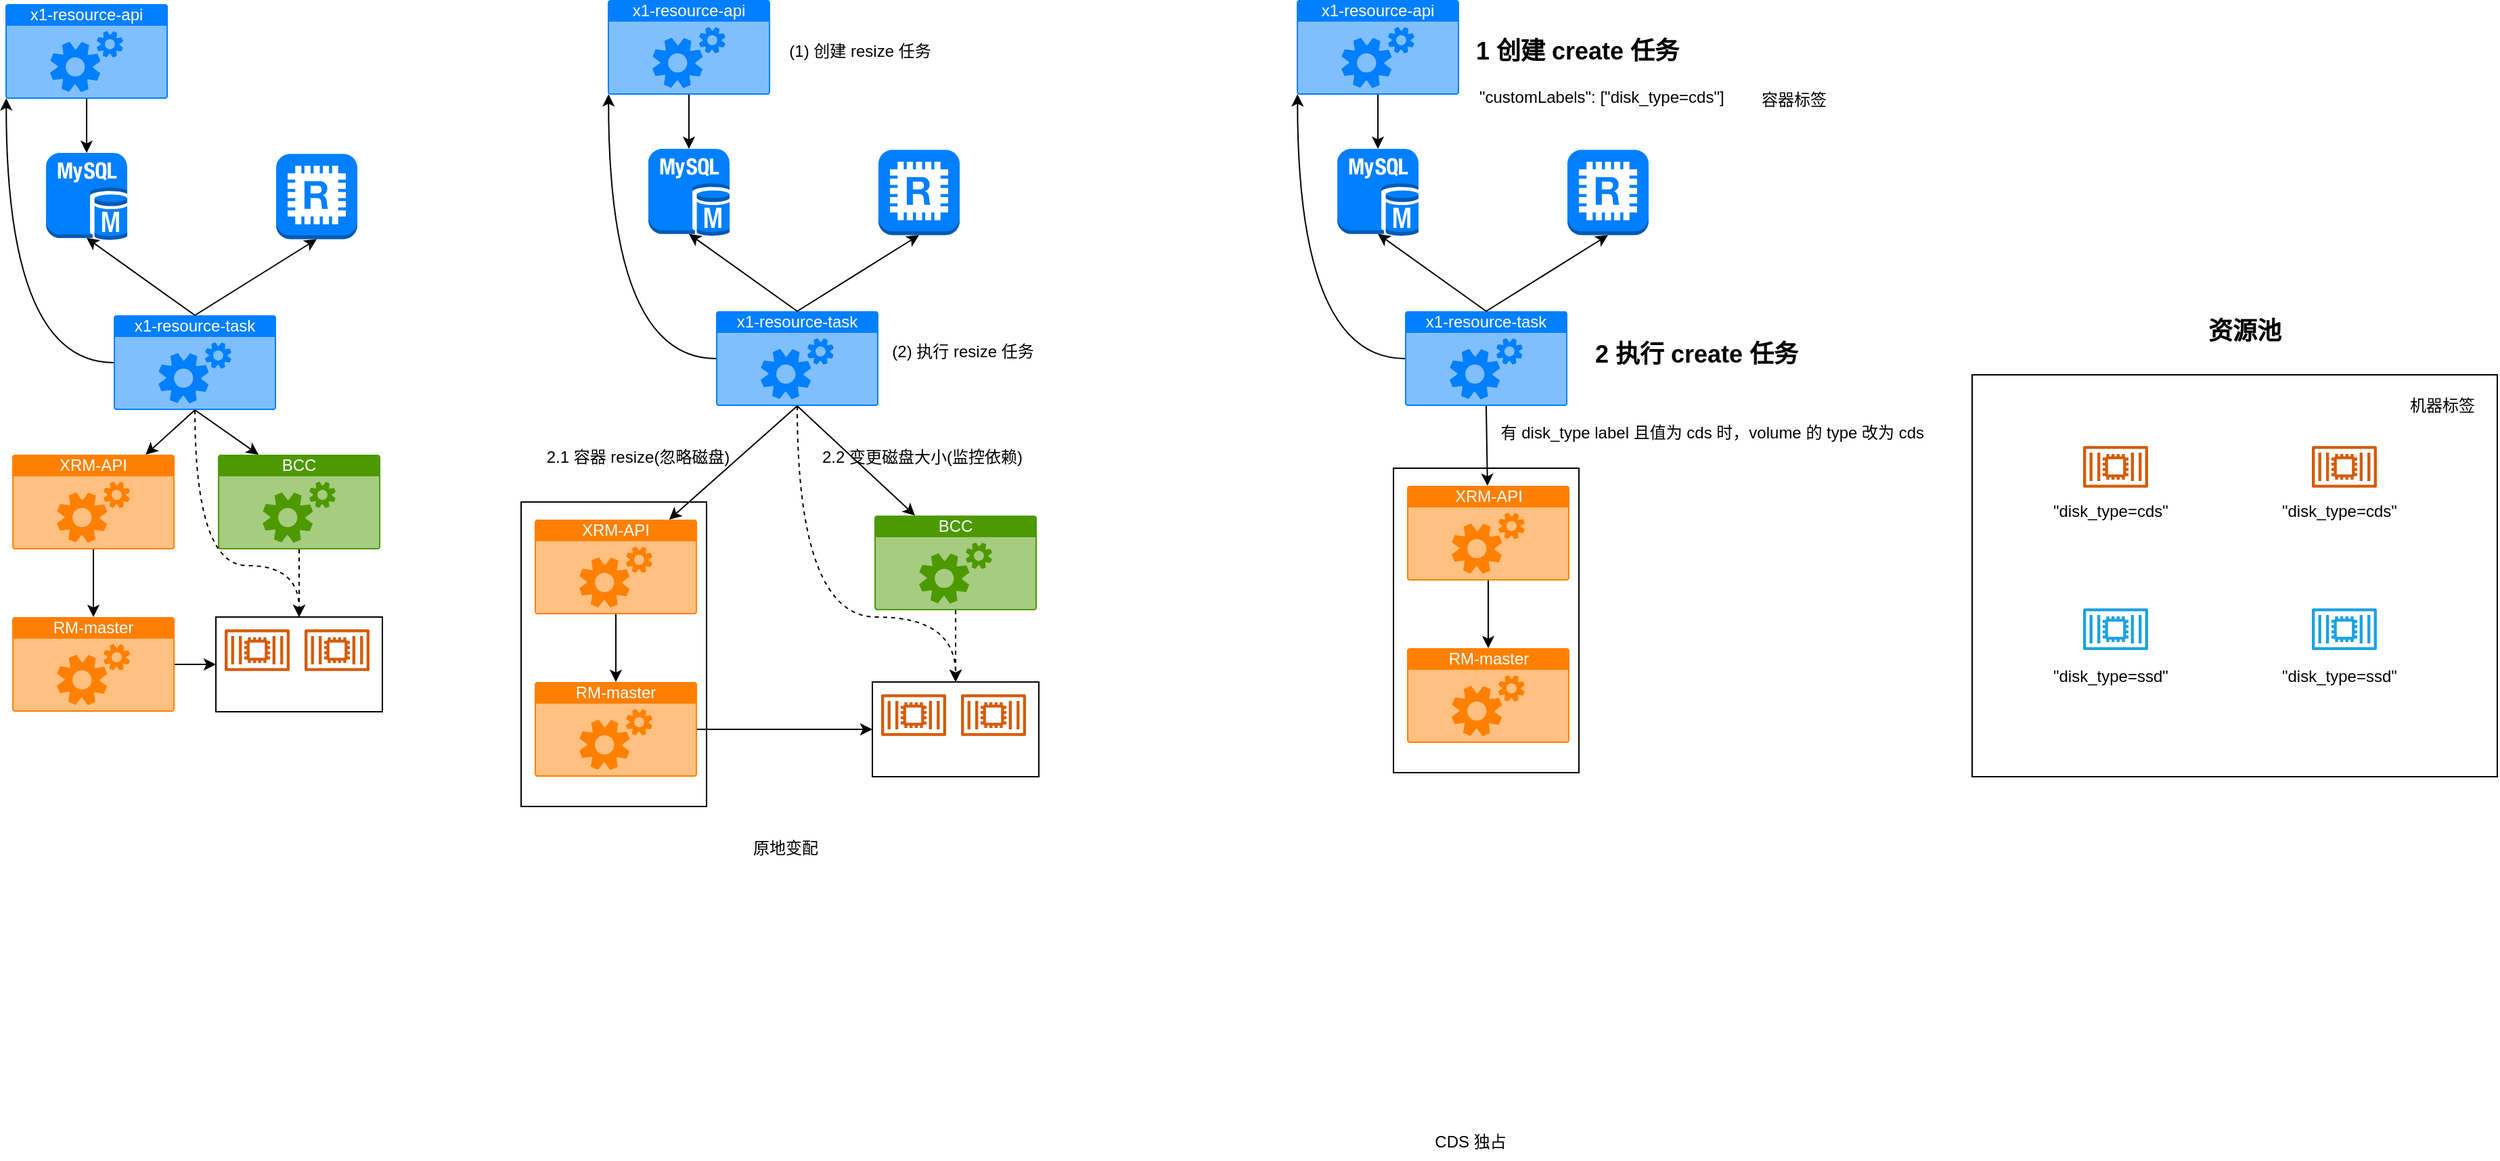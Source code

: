 <mxfile version="24.0.2" type="github">
  <diagram name="第 1 页" id="gj32vrXIPUyhAnWzizEP">
    <mxGraphModel dx="1314" dy="801" grid="0" gridSize="10" guides="1" tooltips="1" connect="1" arrows="1" fold="1" page="0" pageScale="1" pageWidth="827" pageHeight="1169" math="0" shadow="0">
      <root>
        <mxCell id="0" />
        <mxCell id="1" parent="0" />
        <mxCell id="hVM6gZ7tQe5dctKcrfJn-4" style="edgeStyle=none;rounded=0;orthogonalLoop=1;jettySize=auto;html=1;exitX=0.5;exitY=1;exitDx=0;exitDy=0;exitPerimeter=0;entryX=0.5;entryY=0;entryDx=0;entryDy=0;entryPerimeter=0;" parent="1" source="hVM6gZ7tQe5dctKcrfJn-1" target="hVM6gZ7tQe5dctKcrfJn-2" edge="1">
          <mxGeometry relative="1" as="geometry" />
        </mxCell>
        <mxCell id="hVM6gZ7tQe5dctKcrfJn-1" value="x1-resource-api" style="html=1;whiteSpace=wrap;strokeColor=none;fillColor=#007FFF;labelPosition=center;verticalLabelPosition=middle;verticalAlign=top;align=center;fontSize=12;outlineConnect=0;spacingTop=-6;fontColor=#FFFFFF;sketch=0;shape=mxgraph.sitemap.services;" parent="1" vertex="1">
          <mxGeometry x="102" y="76" width="120" height="70" as="geometry" />
        </mxCell>
        <mxCell id="hVM6gZ7tQe5dctKcrfJn-2" value="" style="outlineConnect=0;dashed=0;verticalLabelPosition=bottom;verticalAlign=top;align=center;html=1;shape=mxgraph.aws3.mysql_db_instance;fillColor=#007FFF;gradientColor=none;" parent="1" vertex="1">
          <mxGeometry x="132" y="186" width="60" height="64.5" as="geometry" />
        </mxCell>
        <mxCell id="hVM6gZ7tQe5dctKcrfJn-3" value="" style="outlineConnect=0;dashed=0;verticalLabelPosition=bottom;verticalAlign=top;align=center;html=1;shape=mxgraph.aws3.redis;fillColor=#007FFF;gradientColor=none;" parent="1" vertex="1">
          <mxGeometry x="302" y="186.75" width="60" height="63" as="geometry" />
        </mxCell>
        <mxCell id="hVM6gZ7tQe5dctKcrfJn-10" style="edgeStyle=orthogonalEdgeStyle;curved=1;rounded=0;orthogonalLoop=1;jettySize=auto;html=1;exitX=0;exitY=0.5;exitDx=0;exitDy=0;exitPerimeter=0;entryX=0.005;entryY=0.995;entryDx=0;entryDy=0;entryPerimeter=0;" parent="1" source="hVM6gZ7tQe5dctKcrfJn-6" target="hVM6gZ7tQe5dctKcrfJn-1" edge="1">
          <mxGeometry relative="1" as="geometry" />
        </mxCell>
        <mxCell id="hVM6gZ7tQe5dctKcrfJn-13" style="rounded=0;orthogonalLoop=1;jettySize=auto;html=1;exitX=0.5;exitY=1;exitDx=0;exitDy=0;exitPerimeter=0;" parent="1" source="hVM6gZ7tQe5dctKcrfJn-6" target="hVM6gZ7tQe5dctKcrfJn-11" edge="1">
          <mxGeometry relative="1" as="geometry" />
        </mxCell>
        <mxCell id="hVM6gZ7tQe5dctKcrfJn-6" value="x1-resource-task" style="html=1;whiteSpace=wrap;strokeColor=none;fillColor=#007FFF;labelPosition=center;verticalLabelPosition=middle;verticalAlign=top;align=center;fontSize=12;outlineConnect=0;spacingTop=-6;fontColor=#FFFFFF;sketch=0;shape=mxgraph.sitemap.services;" parent="1" vertex="1">
          <mxGeometry x="182" y="306" width="120" height="70" as="geometry" />
        </mxCell>
        <mxCell id="hVM6gZ7tQe5dctKcrfJn-7" style="edgeStyle=none;rounded=0;orthogonalLoop=1;jettySize=auto;html=1;exitX=0.5;exitY=0;exitDx=0;exitDy=0;exitPerimeter=0;entryX=0.5;entryY=0.975;entryDx=0;entryDy=0;entryPerimeter=0;" parent="1" source="hVM6gZ7tQe5dctKcrfJn-6" target="hVM6gZ7tQe5dctKcrfJn-2" edge="1">
          <mxGeometry relative="1" as="geometry">
            <mxPoint x="172" y="156" as="sourcePoint" />
            <mxPoint x="172" y="256" as="targetPoint" />
          </mxGeometry>
        </mxCell>
        <mxCell id="hVM6gZ7tQe5dctKcrfJn-8" style="edgeStyle=none;rounded=0;orthogonalLoop=1;jettySize=auto;html=1;entryX=0.5;entryY=1;entryDx=0;entryDy=0;entryPerimeter=0;" parent="1" target="hVM6gZ7tQe5dctKcrfJn-3" edge="1">
          <mxGeometry relative="1" as="geometry">
            <mxPoint x="242" y="306" as="sourcePoint" />
            <mxPoint x="172" y="259" as="targetPoint" />
          </mxGeometry>
        </mxCell>
        <mxCell id="hVM6gZ7tQe5dctKcrfJn-14" style="edgeStyle=orthogonalEdgeStyle;curved=1;rounded=0;orthogonalLoop=1;jettySize=auto;html=1;exitX=0.5;exitY=1;exitDx=0;exitDy=0;exitPerimeter=0;entryX=0.5;entryY=0;entryDx=0;entryDy=0;entryPerimeter=0;" parent="1" source="hVM6gZ7tQe5dctKcrfJn-11" target="hVM6gZ7tQe5dctKcrfJn-12" edge="1">
          <mxGeometry relative="1" as="geometry" />
        </mxCell>
        <mxCell id="hVM6gZ7tQe5dctKcrfJn-11" value="XRM-API" style="html=1;whiteSpace=wrap;strokeColor=none;fillColor=#FF8000;labelPosition=center;verticalLabelPosition=middle;verticalAlign=top;align=center;fontSize=12;outlineConnect=0;spacingTop=-6;fontColor=#FFFFFF;sketch=0;shape=mxgraph.sitemap.services;" parent="1" vertex="1">
          <mxGeometry x="107" y="409" width="120" height="70" as="geometry" />
        </mxCell>
        <mxCell id="hVM6gZ7tQe5dctKcrfJn-12" value="RM-master" style="html=1;whiteSpace=wrap;strokeColor=none;fillColor=#FF8000;labelPosition=center;verticalLabelPosition=middle;verticalAlign=top;align=center;fontSize=12;outlineConnect=0;spacingTop=-6;fontColor=#FFFFFF;sketch=0;shape=mxgraph.sitemap.services;" parent="1" vertex="1">
          <mxGeometry x="107" y="529" width="120" height="70" as="geometry" />
        </mxCell>
        <mxCell id="hVM6gZ7tQe5dctKcrfJn-15" value="BCC" style="html=1;whiteSpace=wrap;strokeColor=none;fillColor=#4D9900;labelPosition=center;verticalLabelPosition=middle;verticalAlign=top;align=center;fontSize=12;outlineConnect=0;spacingTop=-6;fontColor=#FFFFFF;sketch=0;shape=mxgraph.sitemap.services;" parent="1" vertex="1">
          <mxGeometry x="259" y="409" width="120" height="70" as="geometry" />
        </mxCell>
        <mxCell id="hVM6gZ7tQe5dctKcrfJn-18" style="rounded=0;orthogonalLoop=1;jettySize=auto;html=1;exitX=0.5;exitY=1;exitDx=0;exitDy=0;exitPerimeter=0;entryX=0.25;entryY=0;entryDx=0;entryDy=0;entryPerimeter=0;" parent="1" source="hVM6gZ7tQe5dctKcrfJn-6" target="hVM6gZ7tQe5dctKcrfJn-15" edge="1">
          <mxGeometry relative="1" as="geometry">
            <mxPoint x="252" y="386" as="sourcePoint" />
            <mxPoint x="216" y="419" as="targetPoint" />
          </mxGeometry>
        </mxCell>
        <mxCell id="hVM6gZ7tQe5dctKcrfJn-19" value="" style="rounded=0;whiteSpace=wrap;html=1;" parent="1" vertex="1">
          <mxGeometry x="257.5" y="529" width="123" height="70" as="geometry" />
        </mxCell>
        <mxCell id="hVM6gZ7tQe5dctKcrfJn-22" value="" style="sketch=0;outlineConnect=0;fontColor=#232F3E;gradientColor=none;fillColor=#D45B07;strokeColor=none;dashed=0;verticalLabelPosition=bottom;verticalAlign=top;align=center;html=1;fontSize=12;fontStyle=0;aspect=fixed;pointerEvents=1;shape=mxgraph.aws4.container_2;" parent="1" vertex="1">
          <mxGeometry x="264" y="538" width="48" height="31" as="geometry" />
        </mxCell>
        <mxCell id="hVM6gZ7tQe5dctKcrfJn-23" value="" style="sketch=0;outlineConnect=0;fontColor=#232F3E;gradientColor=none;fillColor=#D45B07;strokeColor=none;dashed=0;verticalLabelPosition=bottom;verticalAlign=top;align=center;html=1;fontSize=12;fontStyle=0;aspect=fixed;pointerEvents=1;shape=mxgraph.aws4.container_2;" parent="1" vertex="1">
          <mxGeometry x="323" y="538" width="48" height="31" as="geometry" />
        </mxCell>
        <mxCell id="hVM6gZ7tQe5dctKcrfJn-24" style="edgeStyle=orthogonalEdgeStyle;curved=1;rounded=0;orthogonalLoop=1;jettySize=auto;html=1;entryX=0;entryY=0.5;entryDx=0;entryDy=0;" parent="1" source="hVM6gZ7tQe5dctKcrfJn-12" target="hVM6gZ7tQe5dctKcrfJn-19" edge="1">
          <mxGeometry relative="1" as="geometry">
            <mxPoint x="177" y="489" as="sourcePoint" />
            <mxPoint x="177" y="539" as="targetPoint" />
          </mxGeometry>
        </mxCell>
        <mxCell id="hVM6gZ7tQe5dctKcrfJn-25" style="edgeStyle=orthogonalEdgeStyle;curved=1;rounded=0;orthogonalLoop=1;jettySize=auto;html=1;exitX=0.5;exitY=1;exitDx=0;exitDy=0;exitPerimeter=0;entryX=0.5;entryY=0;entryDx=0;entryDy=0;dashed=1;" parent="1" source="hVM6gZ7tQe5dctKcrfJn-15" target="hVM6gZ7tQe5dctKcrfJn-19" edge="1">
          <mxGeometry relative="1" as="geometry">
            <mxPoint x="177" y="489" as="sourcePoint" />
            <mxPoint x="177" y="539" as="targetPoint" />
          </mxGeometry>
        </mxCell>
        <mxCell id="msY8hApnx09K2gYlOY06-1" style="edgeStyle=orthogonalEdgeStyle;curved=1;rounded=0;orthogonalLoop=1;jettySize=auto;html=1;exitX=0.5;exitY=1;exitDx=0;exitDy=0;exitPerimeter=0;dashed=1;entryX=0.5;entryY=0;entryDx=0;entryDy=0;" parent="1" source="hVM6gZ7tQe5dctKcrfJn-6" target="hVM6gZ7tQe5dctKcrfJn-19" edge="1">
          <mxGeometry relative="1" as="geometry">
            <mxPoint x="329" y="489" as="sourcePoint" />
            <mxPoint x="314" y="522" as="targetPoint" />
            <Array as="points">
              <mxPoint x="242" y="491" />
              <mxPoint x="319" y="491" />
            </Array>
          </mxGeometry>
        </mxCell>
        <mxCell id="msY8hApnx09K2gYlOY06-3" style="edgeStyle=none;rounded=0;orthogonalLoop=1;jettySize=auto;html=1;exitX=0.5;exitY=1;exitDx=0;exitDy=0;exitPerimeter=0;entryX=0.5;entryY=0;entryDx=0;entryDy=0;entryPerimeter=0;" parent="1" source="msY8hApnx09K2gYlOY06-4" target="msY8hApnx09K2gYlOY06-5" edge="1">
          <mxGeometry relative="1" as="geometry" />
        </mxCell>
        <mxCell id="msY8hApnx09K2gYlOY06-4" value="x1-resource-api" style="html=1;whiteSpace=wrap;strokeColor=none;fillColor=#007FFF;labelPosition=center;verticalLabelPosition=middle;verticalAlign=top;align=center;fontSize=12;outlineConnect=0;spacingTop=-6;fontColor=#FFFFFF;sketch=0;shape=mxgraph.sitemap.services;" parent="1" vertex="1">
          <mxGeometry x="547" y="73" width="120" height="70" as="geometry" />
        </mxCell>
        <mxCell id="msY8hApnx09K2gYlOY06-5" value="" style="outlineConnect=0;dashed=0;verticalLabelPosition=bottom;verticalAlign=top;align=center;html=1;shape=mxgraph.aws3.mysql_db_instance;fillColor=#007FFF;gradientColor=none;" parent="1" vertex="1">
          <mxGeometry x="577" y="183" width="60" height="64.5" as="geometry" />
        </mxCell>
        <mxCell id="msY8hApnx09K2gYlOY06-6" value="" style="outlineConnect=0;dashed=0;verticalLabelPosition=bottom;verticalAlign=top;align=center;html=1;shape=mxgraph.aws3.redis;fillColor=#007FFF;gradientColor=none;" parent="1" vertex="1">
          <mxGeometry x="747" y="183.75" width="60" height="63" as="geometry" />
        </mxCell>
        <mxCell id="msY8hApnx09K2gYlOY06-7" style="edgeStyle=orthogonalEdgeStyle;curved=1;rounded=0;orthogonalLoop=1;jettySize=auto;html=1;exitX=0;exitY=0.5;exitDx=0;exitDy=0;exitPerimeter=0;entryX=0.005;entryY=0.995;entryDx=0;entryDy=0;entryPerimeter=0;" parent="1" source="msY8hApnx09K2gYlOY06-9" target="msY8hApnx09K2gYlOY06-4" edge="1">
          <mxGeometry relative="1" as="geometry" />
        </mxCell>
        <mxCell id="msY8hApnx09K2gYlOY06-8" style="rounded=0;orthogonalLoop=1;jettySize=auto;html=1;exitX=0.5;exitY=1;exitDx=0;exitDy=0;exitPerimeter=0;" parent="1" source="msY8hApnx09K2gYlOY06-9" target="msY8hApnx09K2gYlOY06-13" edge="1">
          <mxGeometry relative="1" as="geometry">
            <mxPoint x="631" y="376" as="sourcePoint" />
          </mxGeometry>
        </mxCell>
        <mxCell id="msY8hApnx09K2gYlOY06-9" value="x1-resource-task" style="html=1;whiteSpace=wrap;strokeColor=none;fillColor=#007FFF;labelPosition=center;verticalLabelPosition=middle;verticalAlign=top;align=center;fontSize=12;outlineConnect=0;spacingTop=-6;fontColor=#FFFFFF;sketch=0;shape=mxgraph.sitemap.services;" parent="1" vertex="1">
          <mxGeometry x="627" y="303" width="120" height="70" as="geometry" />
        </mxCell>
        <mxCell id="msY8hApnx09K2gYlOY06-10" style="edgeStyle=none;rounded=0;orthogonalLoop=1;jettySize=auto;html=1;exitX=0.5;exitY=0;exitDx=0;exitDy=0;exitPerimeter=0;entryX=0.5;entryY=0.975;entryDx=0;entryDy=0;entryPerimeter=0;" parent="1" source="msY8hApnx09K2gYlOY06-9" target="msY8hApnx09K2gYlOY06-5" edge="1">
          <mxGeometry relative="1" as="geometry">
            <mxPoint x="617" y="153" as="sourcePoint" />
            <mxPoint x="617" y="253" as="targetPoint" />
          </mxGeometry>
        </mxCell>
        <mxCell id="msY8hApnx09K2gYlOY06-11" style="edgeStyle=none;rounded=0;orthogonalLoop=1;jettySize=auto;html=1;entryX=0.5;entryY=1;entryDx=0;entryDy=0;entryPerimeter=0;" parent="1" target="msY8hApnx09K2gYlOY06-6" edge="1">
          <mxGeometry relative="1" as="geometry">
            <mxPoint x="687" y="303" as="sourcePoint" />
            <mxPoint x="617" y="256" as="targetPoint" />
          </mxGeometry>
        </mxCell>
        <mxCell id="msY8hApnx09K2gYlOY06-12" style="edgeStyle=orthogonalEdgeStyle;curved=1;rounded=0;orthogonalLoop=1;jettySize=auto;html=1;exitX=0.5;exitY=1;exitDx=0;exitDy=0;exitPerimeter=0;entryX=0.5;entryY=0;entryDx=0;entryDy=0;entryPerimeter=0;" parent="1" source="msY8hApnx09K2gYlOY06-13" target="msY8hApnx09K2gYlOY06-14" edge="1">
          <mxGeometry relative="1" as="geometry" />
        </mxCell>
        <mxCell id="msY8hApnx09K2gYlOY06-13" value="XRM-API" style="html=1;whiteSpace=wrap;strokeColor=none;fillColor=#FF8000;labelPosition=center;verticalLabelPosition=middle;verticalAlign=top;align=center;fontSize=12;outlineConnect=0;spacingTop=-6;fontColor=#FFFFFF;sketch=0;shape=mxgraph.sitemap.services;" parent="1" vertex="1">
          <mxGeometry x="493" y="457" width="120" height="70" as="geometry" />
        </mxCell>
        <mxCell id="msY8hApnx09K2gYlOY06-14" value="RM-master" style="html=1;whiteSpace=wrap;strokeColor=none;fillColor=#FF8000;labelPosition=center;verticalLabelPosition=middle;verticalAlign=top;align=center;fontSize=12;outlineConnect=0;spacingTop=-6;fontColor=#FFFFFF;sketch=0;shape=mxgraph.sitemap.services;" parent="1" vertex="1">
          <mxGeometry x="493" y="577" width="120" height="70" as="geometry" />
        </mxCell>
        <mxCell id="msY8hApnx09K2gYlOY06-15" value="BCC" style="html=1;whiteSpace=wrap;strokeColor=none;fillColor=#4D9900;labelPosition=center;verticalLabelPosition=middle;verticalAlign=top;align=center;fontSize=12;outlineConnect=0;spacingTop=-6;fontColor=#FFFFFF;sketch=0;shape=mxgraph.sitemap.services;" parent="1" vertex="1">
          <mxGeometry x="744" y="454" width="120" height="70" as="geometry" />
        </mxCell>
        <mxCell id="msY8hApnx09K2gYlOY06-16" style="rounded=0;orthogonalLoop=1;jettySize=auto;html=1;exitX=0.5;exitY=1;exitDx=0;exitDy=0;exitPerimeter=0;entryX=0.25;entryY=0;entryDx=0;entryDy=0;entryPerimeter=0;" parent="1" source="msY8hApnx09K2gYlOY06-9" target="msY8hApnx09K2gYlOY06-15" edge="1">
          <mxGeometry relative="1" as="geometry">
            <mxPoint x="697" y="383" as="sourcePoint" />
            <mxPoint x="661" y="416" as="targetPoint" />
          </mxGeometry>
        </mxCell>
        <mxCell id="msY8hApnx09K2gYlOY06-17" value="" style="rounded=0;whiteSpace=wrap;html=1;" parent="1" vertex="1">
          <mxGeometry x="742.5" y="577" width="123" height="70" as="geometry" />
        </mxCell>
        <mxCell id="msY8hApnx09K2gYlOY06-18" value="" style="sketch=0;outlineConnect=0;fontColor=#232F3E;gradientColor=none;fillColor=#D45B07;strokeColor=none;dashed=0;verticalLabelPosition=bottom;verticalAlign=top;align=center;html=1;fontSize=12;fontStyle=0;aspect=fixed;pointerEvents=1;shape=mxgraph.aws4.container_2;" parent="1" vertex="1">
          <mxGeometry x="749" y="586" width="48" height="31" as="geometry" />
        </mxCell>
        <mxCell id="msY8hApnx09K2gYlOY06-19" value="" style="sketch=0;outlineConnect=0;fontColor=#232F3E;gradientColor=none;fillColor=#D45B07;strokeColor=none;dashed=0;verticalLabelPosition=bottom;verticalAlign=top;align=center;html=1;fontSize=12;fontStyle=0;aspect=fixed;pointerEvents=1;shape=mxgraph.aws4.container_2;" parent="1" vertex="1">
          <mxGeometry x="808" y="586" width="48" height="31" as="geometry" />
        </mxCell>
        <mxCell id="msY8hApnx09K2gYlOY06-20" style="edgeStyle=orthogonalEdgeStyle;curved=1;rounded=0;orthogonalLoop=1;jettySize=auto;html=1;entryX=0;entryY=0.5;entryDx=0;entryDy=0;" parent="1" source="msY8hApnx09K2gYlOY06-14" target="msY8hApnx09K2gYlOY06-17" edge="1">
          <mxGeometry relative="1" as="geometry">
            <mxPoint x="619" y="534" as="sourcePoint" />
            <mxPoint x="619" y="584" as="targetPoint" />
          </mxGeometry>
        </mxCell>
        <mxCell id="msY8hApnx09K2gYlOY06-21" style="edgeStyle=orthogonalEdgeStyle;curved=1;rounded=0;orthogonalLoop=1;jettySize=auto;html=1;exitX=0.5;exitY=1;exitDx=0;exitDy=0;exitPerimeter=0;entryX=0.5;entryY=0;entryDx=0;entryDy=0;dashed=1;" parent="1" source="msY8hApnx09K2gYlOY06-15" target="msY8hApnx09K2gYlOY06-17" edge="1">
          <mxGeometry relative="1" as="geometry">
            <mxPoint x="619" y="534" as="sourcePoint" />
            <mxPoint x="619" y="584" as="targetPoint" />
          </mxGeometry>
        </mxCell>
        <mxCell id="msY8hApnx09K2gYlOY06-22" style="edgeStyle=orthogonalEdgeStyle;curved=1;rounded=0;orthogonalLoop=1;jettySize=auto;html=1;exitX=0.5;exitY=1;exitDx=0;exitDy=0;exitPerimeter=0;dashed=1;entryX=0.5;entryY=0;entryDx=0;entryDy=0;" parent="1" source="msY8hApnx09K2gYlOY06-9" target="msY8hApnx09K2gYlOY06-17" edge="1">
          <mxGeometry relative="1" as="geometry">
            <mxPoint x="774" y="486" as="sourcePoint" />
            <mxPoint x="759" y="519" as="targetPoint" />
            <Array as="points">
              <mxPoint x="687" y="529" />
            </Array>
          </mxGeometry>
        </mxCell>
        <mxCell id="msY8hApnx09K2gYlOY06-23" value="(1) 创建 resize 任务" style="text;html=1;align=center;verticalAlign=middle;resizable=0;points=[];autosize=1;strokeColor=none;fillColor=none;" parent="1" vertex="1">
          <mxGeometry x="671.5" y="98" width="123" height="26" as="geometry" />
        </mxCell>
        <mxCell id="msY8hApnx09K2gYlOY06-24" value="(2) 执行 resize 任务" style="text;html=1;align=center;verticalAlign=middle;resizable=0;points=[];autosize=1;strokeColor=none;fillColor=none;" parent="1" vertex="1">
          <mxGeometry x="747" y="320" width="123" height="26" as="geometry" />
        </mxCell>
        <mxCell id="msY8hApnx09K2gYlOY06-26" value="" style="rounded=0;whiteSpace=wrap;html=1;fillColor=none;" parent="1" vertex="1">
          <mxGeometry x="483" y="444" width="137" height="225" as="geometry" />
        </mxCell>
        <mxCell id="msY8hApnx09K2gYlOY06-27" value="2.1 容器 resize(忽略磁盘)" style="text;html=1;align=center;verticalAlign=middle;resizable=0;points=[];autosize=1;strokeColor=none;fillColor=none;" parent="1" vertex="1">
          <mxGeometry x="492" y="398" width="153" height="26" as="geometry" />
        </mxCell>
        <mxCell id="msY8hApnx09K2gYlOY06-28" value="2.2 变更磁盘大小(监控依赖)" style="text;html=1;align=center;verticalAlign=middle;resizable=0;points=[];autosize=1;strokeColor=none;fillColor=none;" parent="1" vertex="1">
          <mxGeometry x="696" y="398" width="166" height="26" as="geometry" />
        </mxCell>
        <mxCell id="oHVxrkzxLi5w789BmQPd-1" value="原地变配" style="text;html=1;align=center;verticalAlign=middle;resizable=0;points=[];autosize=1;strokeColor=none;fillColor=none;" vertex="1" parent="1">
          <mxGeometry x="645" y="687" width="66" height="26" as="geometry" />
        </mxCell>
        <mxCell id="oHVxrkzxLi5w789BmQPd-2" style="edgeStyle=none;rounded=0;orthogonalLoop=1;jettySize=auto;html=1;exitX=0.5;exitY=1;exitDx=0;exitDy=0;exitPerimeter=0;entryX=0.5;entryY=0;entryDx=0;entryDy=0;entryPerimeter=0;" edge="1" parent="1" source="oHVxrkzxLi5w789BmQPd-3" target="oHVxrkzxLi5w789BmQPd-4">
          <mxGeometry relative="1" as="geometry" />
        </mxCell>
        <mxCell id="oHVxrkzxLi5w789BmQPd-3" value="x1-resource-api" style="html=1;whiteSpace=wrap;strokeColor=none;fillColor=#007FFF;labelPosition=center;verticalLabelPosition=middle;verticalAlign=top;align=center;fontSize=12;outlineConnect=0;spacingTop=-6;fontColor=#FFFFFF;sketch=0;shape=mxgraph.sitemap.services;" vertex="1" parent="1">
          <mxGeometry x="1056" y="73" width="120" height="70" as="geometry" />
        </mxCell>
        <mxCell id="oHVxrkzxLi5w789BmQPd-4" value="" style="outlineConnect=0;dashed=0;verticalLabelPosition=bottom;verticalAlign=top;align=center;html=1;shape=mxgraph.aws3.mysql_db_instance;fillColor=#007FFF;gradientColor=none;" vertex="1" parent="1">
          <mxGeometry x="1086" y="183" width="60" height="64.5" as="geometry" />
        </mxCell>
        <mxCell id="oHVxrkzxLi5w789BmQPd-5" value="" style="outlineConnect=0;dashed=0;verticalLabelPosition=bottom;verticalAlign=top;align=center;html=1;shape=mxgraph.aws3.redis;fillColor=#007FFF;gradientColor=none;" vertex="1" parent="1">
          <mxGeometry x="1256" y="183.75" width="60" height="63" as="geometry" />
        </mxCell>
        <mxCell id="oHVxrkzxLi5w789BmQPd-6" style="edgeStyle=orthogonalEdgeStyle;curved=1;rounded=0;orthogonalLoop=1;jettySize=auto;html=1;exitX=0;exitY=0.5;exitDx=0;exitDy=0;exitPerimeter=0;entryX=0.005;entryY=0.995;entryDx=0;entryDy=0;entryPerimeter=0;" edge="1" parent="1" source="oHVxrkzxLi5w789BmQPd-8" target="oHVxrkzxLi5w789BmQPd-3">
          <mxGeometry relative="1" as="geometry" />
        </mxCell>
        <mxCell id="oHVxrkzxLi5w789BmQPd-7" style="rounded=0;orthogonalLoop=1;jettySize=auto;html=1;exitX=0.5;exitY=1;exitDx=0;exitDy=0;exitPerimeter=0;" edge="1" parent="1" source="oHVxrkzxLi5w789BmQPd-8" target="oHVxrkzxLi5w789BmQPd-12">
          <mxGeometry relative="1" as="geometry">
            <mxPoint x="1140" y="376" as="sourcePoint" />
          </mxGeometry>
        </mxCell>
        <mxCell id="oHVxrkzxLi5w789BmQPd-8" value="x1-resource-task" style="html=1;whiteSpace=wrap;strokeColor=none;fillColor=#007FFF;labelPosition=center;verticalLabelPosition=middle;verticalAlign=top;align=center;fontSize=12;outlineConnect=0;spacingTop=-6;fontColor=#FFFFFF;sketch=0;shape=mxgraph.sitemap.services;" vertex="1" parent="1">
          <mxGeometry x="1136" y="303" width="120" height="70" as="geometry" />
        </mxCell>
        <mxCell id="oHVxrkzxLi5w789BmQPd-9" style="edgeStyle=none;rounded=0;orthogonalLoop=1;jettySize=auto;html=1;exitX=0.5;exitY=0;exitDx=0;exitDy=0;exitPerimeter=0;entryX=0.5;entryY=0.975;entryDx=0;entryDy=0;entryPerimeter=0;" edge="1" parent="1" source="oHVxrkzxLi5w789BmQPd-8" target="oHVxrkzxLi5w789BmQPd-4">
          <mxGeometry relative="1" as="geometry">
            <mxPoint x="1126" y="153" as="sourcePoint" />
            <mxPoint x="1126" y="253" as="targetPoint" />
          </mxGeometry>
        </mxCell>
        <mxCell id="oHVxrkzxLi5w789BmQPd-10" style="edgeStyle=none;rounded=0;orthogonalLoop=1;jettySize=auto;html=1;entryX=0.5;entryY=1;entryDx=0;entryDy=0;entryPerimeter=0;" edge="1" parent="1" target="oHVxrkzxLi5w789BmQPd-5">
          <mxGeometry relative="1" as="geometry">
            <mxPoint x="1196" y="303" as="sourcePoint" />
            <mxPoint x="1126" y="256" as="targetPoint" />
          </mxGeometry>
        </mxCell>
        <mxCell id="oHVxrkzxLi5w789BmQPd-11" style="edgeStyle=orthogonalEdgeStyle;curved=1;rounded=0;orthogonalLoop=1;jettySize=auto;html=1;exitX=0.5;exitY=1;exitDx=0;exitDy=0;exitPerimeter=0;entryX=0.5;entryY=0;entryDx=0;entryDy=0;entryPerimeter=0;" edge="1" parent="1" source="oHVxrkzxLi5w789BmQPd-12" target="oHVxrkzxLi5w789BmQPd-13">
          <mxGeometry relative="1" as="geometry" />
        </mxCell>
        <mxCell id="oHVxrkzxLi5w789BmQPd-12" value="XRM-API" style="html=1;whiteSpace=wrap;strokeColor=none;fillColor=#FF8000;labelPosition=center;verticalLabelPosition=middle;verticalAlign=top;align=center;fontSize=12;outlineConnect=0;spacingTop=-6;fontColor=#FFFFFF;sketch=0;shape=mxgraph.sitemap.services;" vertex="1" parent="1">
          <mxGeometry x="1137.5" y="432" width="120" height="70" as="geometry" />
        </mxCell>
        <mxCell id="oHVxrkzxLi5w789BmQPd-13" value="RM-master" style="html=1;whiteSpace=wrap;strokeColor=none;fillColor=#FF8000;labelPosition=center;verticalLabelPosition=middle;verticalAlign=top;align=center;fontSize=12;outlineConnect=0;spacingTop=-6;fontColor=#FFFFFF;sketch=0;shape=mxgraph.sitemap.services;" vertex="1" parent="1">
          <mxGeometry x="1137.5" y="552" width="120" height="70" as="geometry" />
        </mxCell>
        <mxCell id="oHVxrkzxLi5w789BmQPd-16" value="" style="rounded=0;whiteSpace=wrap;html=1;" vertex="1" parent="1">
          <mxGeometry x="1555" y="350" width="388" height="297" as="geometry" />
        </mxCell>
        <mxCell id="oHVxrkzxLi5w789BmQPd-17" value="" style="sketch=0;outlineConnect=0;fontColor=#232F3E;gradientColor=none;fillColor=#D45B07;strokeColor=none;dashed=0;verticalLabelPosition=bottom;verticalAlign=top;align=center;html=1;fontSize=12;fontStyle=0;aspect=fixed;pointerEvents=1;shape=mxgraph.aws4.container_2;" vertex="1" parent="1">
          <mxGeometry x="1637" y="402.5" width="48" height="31" as="geometry" />
        </mxCell>
        <mxCell id="oHVxrkzxLi5w789BmQPd-18" value="" style="sketch=0;outlineConnect=0;fontColor=#232F3E;gradientColor=none;fillColor=#D45B07;strokeColor=none;dashed=0;verticalLabelPosition=bottom;verticalAlign=top;align=center;html=1;fontSize=12;fontStyle=0;aspect=fixed;pointerEvents=1;shape=mxgraph.aws4.container_2;" vertex="1" parent="1">
          <mxGeometry x="1806" y="402.5" width="48" height="31" as="geometry" />
        </mxCell>
        <mxCell id="oHVxrkzxLi5w789BmQPd-22" value="1 创建 create 任务" style="text;html=1;align=center;verticalAlign=middle;resizable=0;points=[];autosize=1;strokeColor=none;fillColor=none;fontStyle=1;fontSize=18;" vertex="1" parent="1">
          <mxGeometry x="1180.5" y="94" width="165" height="34" as="geometry" />
        </mxCell>
        <mxCell id="oHVxrkzxLi5w789BmQPd-23" value="2 执行 create 任务" style="text;html=1;align=center;verticalAlign=middle;resizable=0;points=[];autosize=1;strokeColor=none;fillColor=none;fontStyle=1;fontSize=18;" vertex="1" parent="1">
          <mxGeometry x="1268" y="318" width="165" height="34" as="geometry" />
        </mxCell>
        <mxCell id="oHVxrkzxLi5w789BmQPd-24" value="" style="rounded=0;whiteSpace=wrap;html=1;fillColor=none;" vertex="1" parent="1">
          <mxGeometry x="1127.5" y="419" width="137" height="225" as="geometry" />
        </mxCell>
        <mxCell id="oHVxrkzxLi5w789BmQPd-27" value="CDS 独占" style="text;html=1;align=center;verticalAlign=middle;resizable=0;points=[];autosize=1;strokeColor=none;fillColor=none;" vertex="1" parent="1">
          <mxGeometry x="1148" y="904" width="71" height="26" as="geometry" />
        </mxCell>
        <mxCell id="oHVxrkzxLi5w789BmQPd-28" value="&quot;customLabels&quot;: [&quot;disk_type=cds&quot;]" style="text;whiteSpace=wrap;" vertex="1" parent="1">
          <mxGeometry x="1189" y="131" width="256" height="36" as="geometry" />
        </mxCell>
        <mxCell id="oHVxrkzxLi5w789BmQPd-29" value="容器标签" style="text;html=1;align=center;verticalAlign=middle;resizable=0;points=[];autosize=1;strokeColor=none;fillColor=none;" vertex="1" parent="1">
          <mxGeometry x="1390" y="134" width="66" height="26" as="geometry" />
        </mxCell>
        <mxCell id="oHVxrkzxLi5w789BmQPd-30" value="" style="sketch=0;outlineConnect=0;fontColor=#ffffff;fillColor=#1ba1e2;strokeColor=#006EAF;dashed=0;verticalLabelPosition=bottom;verticalAlign=top;align=center;html=1;fontSize=12;fontStyle=0;aspect=fixed;pointerEvents=1;shape=mxgraph.aws4.container_2;" vertex="1" parent="1">
          <mxGeometry x="1637" y="522.5" width="48" height="31" as="geometry" />
        </mxCell>
        <mxCell id="oHVxrkzxLi5w789BmQPd-31" value="" style="sketch=0;outlineConnect=0;fontColor=#ffffff;fillColor=#1ba1e2;strokeColor=#006EAF;dashed=0;verticalLabelPosition=bottom;verticalAlign=top;align=center;html=1;fontSize=12;fontStyle=0;aspect=fixed;pointerEvents=1;shape=mxgraph.aws4.container_2;" vertex="1" parent="1">
          <mxGeometry x="1806" y="522.5" width="48" height="31" as="geometry" />
        </mxCell>
        <mxCell id="oHVxrkzxLi5w789BmQPd-32" value="&lt;span style=&quot;color: rgb(0, 0, 0); font-family: Helvetica; font-size: 12px; font-style: normal; font-variant-ligatures: normal; font-variant-caps: normal; font-weight: 400; letter-spacing: normal; orphans: 2; text-align: left; text-indent: 0px; text-transform: none; widows: 2; word-spacing: 0px; -webkit-text-stroke-width: 0px; white-space: normal; background-color: rgb(255, 255, 255); text-decoration-thickness: initial; text-decoration-style: initial; text-decoration-color: initial; display: inline !important; float: none;&quot;&gt;&quot;disk_type=cds&quot;&lt;/span&gt;" style="text;whiteSpace=wrap;html=1;" vertex="1" parent="1">
          <mxGeometry x="1613.13" y="436.5" width="95.74" height="34.12" as="geometry" />
        </mxCell>
        <mxCell id="oHVxrkzxLi5w789BmQPd-33" value="&lt;span style=&quot;color: rgb(0, 0, 0); font-family: Helvetica; font-size: 12px; font-style: normal; font-variant-ligatures: normal; font-variant-caps: normal; font-weight: 400; letter-spacing: normal; orphans: 2; text-align: left; text-indent: 0px; text-transform: none; widows: 2; word-spacing: 0px; -webkit-text-stroke-width: 0px; white-space: normal; background-color: rgb(255, 255, 255); text-decoration-thickness: initial; text-decoration-style: initial; text-decoration-color: initial; display: inline !important; float: none;&quot;&gt;&quot;disk_type=cds&quot;&lt;/span&gt;" style="text;whiteSpace=wrap;html=1;" vertex="1" parent="1">
          <mxGeometry x="1782.13" y="436.5" width="95.74" height="34.12" as="geometry" />
        </mxCell>
        <mxCell id="oHVxrkzxLi5w789BmQPd-34" value="&lt;span style=&quot;color: rgb(0, 0, 0); font-family: Helvetica; font-size: 12px; font-style: normal; font-variant-ligatures: normal; font-variant-caps: normal; font-weight: 400; letter-spacing: normal; orphans: 2; text-align: left; text-indent: 0px; text-transform: none; widows: 2; word-spacing: 0px; -webkit-text-stroke-width: 0px; white-space: normal; background-color: rgb(255, 255, 255); text-decoration-thickness: initial; text-decoration-style: initial; text-decoration-color: initial; display: inline !important; float: none;&quot;&gt;&quot;disk_type=ssd&quot;&lt;/span&gt;" style="text;whiteSpace=wrap;html=1;" vertex="1" parent="1">
          <mxGeometry x="1613.13" y="558.5" width="95.74" height="34.12" as="geometry" />
        </mxCell>
        <mxCell id="oHVxrkzxLi5w789BmQPd-35" value="&lt;span style=&quot;color: rgb(0, 0, 0); font-family: Helvetica; font-size: 12px; font-style: normal; font-variant-ligatures: normal; font-variant-caps: normal; font-weight: 400; letter-spacing: normal; orphans: 2; text-align: left; text-indent: 0px; text-transform: none; widows: 2; word-spacing: 0px; -webkit-text-stroke-width: 0px; white-space: normal; background-color: rgb(255, 255, 255); text-decoration-thickness: initial; text-decoration-style: initial; text-decoration-color: initial; display: inline !important; float: none;&quot;&gt;&quot;disk_type=ssd&quot;&lt;/span&gt;" style="text;whiteSpace=wrap;html=1;" vertex="1" parent="1">
          <mxGeometry x="1782.13" y="558.5" width="95.74" height="34.12" as="geometry" />
        </mxCell>
        <mxCell id="oHVxrkzxLi5w789BmQPd-36" value="有 disk_type label 且值为 cds 时，volume 的 type 改为 cds&amp;nbsp;&amp;nbsp;" style="text;html=1;align=center;verticalAlign=middle;resizable=0;points=[];autosize=1;strokeColor=none;fillColor=none;" vertex="1" parent="1">
          <mxGeometry x="1197" y="380" width="337" height="26" as="geometry" />
        </mxCell>
        <mxCell id="oHVxrkzxLi5w789BmQPd-37" value="机器标签" style="text;html=1;align=center;verticalAlign=middle;resizable=0;points=[];autosize=1;strokeColor=none;fillColor=none;" vertex="1" parent="1">
          <mxGeometry x="1869" y="360" width="66" height="26" as="geometry" />
        </mxCell>
        <mxCell id="oHVxrkzxLi5w789BmQPd-38" value="资源池" style="text;html=1;align=center;verticalAlign=middle;resizable=0;points=[];autosize=1;strokeColor=none;fillColor=none;fontSize=18;fontStyle=1" vertex="1" parent="1">
          <mxGeometry x="1720" y="301" width="72" height="34" as="geometry" />
        </mxCell>
      </root>
    </mxGraphModel>
  </diagram>
</mxfile>
